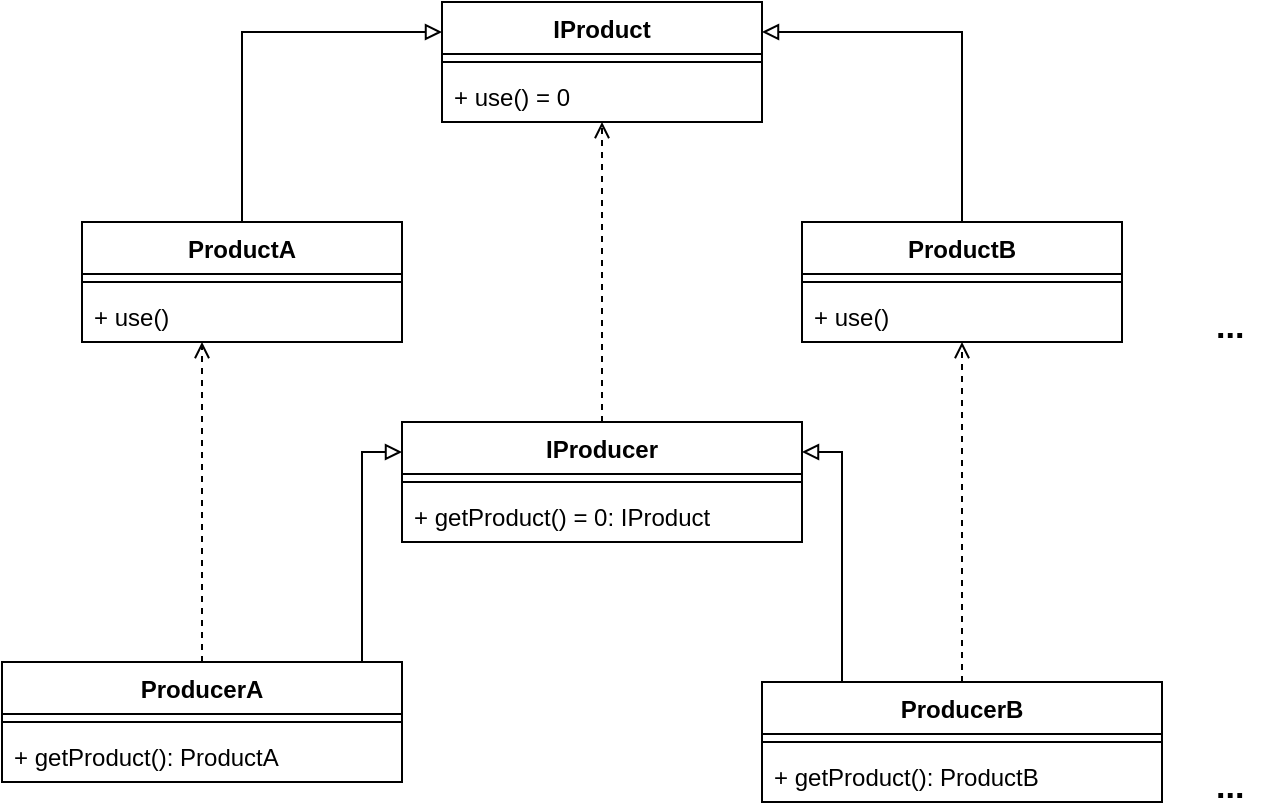 <mxfile version="12.2.6" type="device" pages="1"><diagram id="O64pvcF_cTTR5rvuvu0i" name="Page-1"><mxGraphModel dx="1126" dy="870" grid="1" gridSize="10" guides="1" tooltips="1" connect="1" arrows="1" fold="1" page="1" pageScale="1" pageWidth="827" pageHeight="1169" math="0" shadow="0"><root><mxCell id="0"/><mxCell id="1" parent="0"/><mxCell id="mZxE6De7Adzh3SIKgyv3-5" value="IProduct" style="swimlane;fontStyle=1;align=center;verticalAlign=top;childLayout=stackLayout;horizontal=1;startSize=26;horizontalStack=0;resizeParent=1;resizeParentMax=0;resizeLast=0;collapsible=1;marginBottom=0;" vertex="1" parent="1"><mxGeometry x="280" y="100" width="160" height="60" as="geometry"/></mxCell><mxCell id="mZxE6De7Adzh3SIKgyv3-7" value="" style="line;strokeWidth=1;fillColor=none;align=left;verticalAlign=middle;spacingTop=-1;spacingLeft=3;spacingRight=3;rotatable=0;labelPosition=right;points=[];portConstraint=eastwest;" vertex="1" parent="mZxE6De7Adzh3SIKgyv3-5"><mxGeometry y="26" width="160" height="8" as="geometry"/></mxCell><mxCell id="mZxE6De7Adzh3SIKgyv3-8" value="+ use() = 0" style="text;strokeColor=none;fillColor=none;align=left;verticalAlign=top;spacingLeft=4;spacingRight=4;overflow=hidden;rotatable=0;points=[[0,0.5],[1,0.5]];portConstraint=eastwest;" vertex="1" parent="mZxE6De7Adzh3SIKgyv3-5"><mxGeometry y="34" width="160" height="26" as="geometry"/></mxCell><mxCell id="mZxE6De7Adzh3SIKgyv3-16" style="edgeStyle=orthogonalEdgeStyle;rounded=0;orthogonalLoop=1;jettySize=auto;html=1;entryX=0;entryY=0.25;entryDx=0;entryDy=0;endArrow=block;endFill=0;" edge="1" parent="1" source="mZxE6De7Adzh3SIKgyv3-9" target="mZxE6De7Adzh3SIKgyv3-5"><mxGeometry relative="1" as="geometry"><Array as="points"><mxPoint x="180" y="115"/></Array></mxGeometry></mxCell><mxCell id="mZxE6De7Adzh3SIKgyv3-9" value="ProductA" style="swimlane;fontStyle=1;align=center;verticalAlign=top;childLayout=stackLayout;horizontal=1;startSize=26;horizontalStack=0;resizeParent=1;resizeParentMax=0;resizeLast=0;collapsible=1;marginBottom=0;" vertex="1" parent="1"><mxGeometry x="100" y="210" width="160" height="60" as="geometry"/></mxCell><mxCell id="mZxE6De7Adzh3SIKgyv3-10" value="" style="line;strokeWidth=1;fillColor=none;align=left;verticalAlign=middle;spacingTop=-1;spacingLeft=3;spacingRight=3;rotatable=0;labelPosition=right;points=[];portConstraint=eastwest;" vertex="1" parent="mZxE6De7Adzh3SIKgyv3-9"><mxGeometry y="26" width="160" height="8" as="geometry"/></mxCell><mxCell id="mZxE6De7Adzh3SIKgyv3-11" value="+ use()" style="text;strokeColor=none;fillColor=none;align=left;verticalAlign=top;spacingLeft=4;spacingRight=4;overflow=hidden;rotatable=0;points=[[0,0.5],[1,0.5]];portConstraint=eastwest;" vertex="1" parent="mZxE6De7Adzh3SIKgyv3-9"><mxGeometry y="34" width="160" height="26" as="geometry"/></mxCell><mxCell id="mZxE6De7Adzh3SIKgyv3-17" style="edgeStyle=orthogonalEdgeStyle;rounded=0;orthogonalLoop=1;jettySize=auto;html=1;entryX=1;entryY=0.25;entryDx=0;entryDy=0;endArrow=block;endFill=0;" edge="1" parent="1" source="mZxE6De7Adzh3SIKgyv3-12" target="mZxE6De7Adzh3SIKgyv3-5"><mxGeometry relative="1" as="geometry"><Array as="points"><mxPoint x="540" y="115"/></Array></mxGeometry></mxCell><mxCell id="mZxE6De7Adzh3SIKgyv3-12" value="ProductB" style="swimlane;fontStyle=1;align=center;verticalAlign=top;childLayout=stackLayout;horizontal=1;startSize=26;horizontalStack=0;resizeParent=1;resizeParentMax=0;resizeLast=0;collapsible=1;marginBottom=0;" vertex="1" parent="1"><mxGeometry x="460" y="210" width="160" height="60" as="geometry"/></mxCell><mxCell id="mZxE6De7Adzh3SIKgyv3-13" value="" style="line;strokeWidth=1;fillColor=none;align=left;verticalAlign=middle;spacingTop=-1;spacingLeft=3;spacingRight=3;rotatable=0;labelPosition=right;points=[];portConstraint=eastwest;" vertex="1" parent="mZxE6De7Adzh3SIKgyv3-12"><mxGeometry y="26" width="160" height="8" as="geometry"/></mxCell><mxCell id="mZxE6De7Adzh3SIKgyv3-14" value="+ use()" style="text;strokeColor=none;fillColor=none;align=left;verticalAlign=top;spacingLeft=4;spacingRight=4;overflow=hidden;rotatable=0;points=[[0,0.5],[1,0.5]];portConstraint=eastwest;" vertex="1" parent="mZxE6De7Adzh3SIKgyv3-12"><mxGeometry y="34" width="160" height="26" as="geometry"/></mxCell><mxCell id="mZxE6De7Adzh3SIKgyv3-18" value="&lt;b&gt;&lt;font style=&quot;font-size: 17px&quot;&gt;...&lt;/font&gt;&lt;/b&gt;" style="text;html=1;resizable=0;points=[];autosize=1;align=left;verticalAlign=top;spacingTop=-4;" vertex="1" parent="1"><mxGeometry x="665" y="250" width="30" height="20" as="geometry"/></mxCell><mxCell id="mZxE6De7Adzh3SIKgyv3-38" style="edgeStyle=orthogonalEdgeStyle;rounded=0;orthogonalLoop=1;jettySize=auto;html=1;entryX=0.5;entryY=1;entryDx=0;entryDy=0;entryPerimeter=0;dashed=1;endArrow=open;endFill=0;" edge="1" parent="1" source="mZxE6De7Adzh3SIKgyv3-19" target="mZxE6De7Adzh3SIKgyv3-8"><mxGeometry relative="1" as="geometry"/></mxCell><mxCell id="mZxE6De7Adzh3SIKgyv3-19" value="IProducer" style="swimlane;fontStyle=1;align=center;verticalAlign=top;childLayout=stackLayout;horizontal=1;startSize=26;horizontalStack=0;resizeParent=1;resizeParentMax=0;resizeLast=0;collapsible=1;marginBottom=0;" vertex="1" parent="1"><mxGeometry x="260" y="310" width="200" height="60" as="geometry"/></mxCell><mxCell id="mZxE6De7Adzh3SIKgyv3-20" value="" style="line;strokeWidth=1;fillColor=none;align=left;verticalAlign=middle;spacingTop=-1;spacingLeft=3;spacingRight=3;rotatable=0;labelPosition=right;points=[];portConstraint=eastwest;" vertex="1" parent="mZxE6De7Adzh3SIKgyv3-19"><mxGeometry y="26" width="200" height="8" as="geometry"/></mxCell><mxCell id="mZxE6De7Adzh3SIKgyv3-21" value="+ getProduct() = 0: IProduct" style="text;strokeColor=none;fillColor=none;align=left;verticalAlign=top;spacingLeft=4;spacingRight=4;overflow=hidden;rotatable=0;points=[[0,0.5],[1,0.5]];portConstraint=eastwest;" vertex="1" parent="mZxE6De7Adzh3SIKgyv3-19"><mxGeometry y="34" width="200" height="26" as="geometry"/></mxCell><mxCell id="mZxE6De7Adzh3SIKgyv3-35" style="edgeStyle=orthogonalEdgeStyle;rounded=0;orthogonalLoop=1;jettySize=auto;html=1;entryX=0;entryY=0.25;entryDx=0;entryDy=0;endArrow=block;endFill=0;" edge="1" parent="1" source="mZxE6De7Adzh3SIKgyv3-29" target="mZxE6De7Adzh3SIKgyv3-19"><mxGeometry relative="1" as="geometry"><Array as="points"><mxPoint x="240" y="325"/></Array></mxGeometry></mxCell><mxCell id="mZxE6De7Adzh3SIKgyv3-37" style="edgeStyle=orthogonalEdgeStyle;rounded=0;orthogonalLoop=1;jettySize=auto;html=1;endArrow=open;endFill=0;dashed=1;" edge="1" parent="1" source="mZxE6De7Adzh3SIKgyv3-29"><mxGeometry relative="1" as="geometry"><mxPoint x="160" y="270" as="targetPoint"/></mxGeometry></mxCell><mxCell id="mZxE6De7Adzh3SIKgyv3-29" value="ProducerA" style="swimlane;fontStyle=1;align=center;verticalAlign=top;childLayout=stackLayout;horizontal=1;startSize=26;horizontalStack=0;resizeParent=1;resizeParentMax=0;resizeLast=0;collapsible=1;marginBottom=0;" vertex="1" parent="1"><mxGeometry x="60" y="430" width="200" height="60" as="geometry"/></mxCell><mxCell id="mZxE6De7Adzh3SIKgyv3-30" value="" style="line;strokeWidth=1;fillColor=none;align=left;verticalAlign=middle;spacingTop=-1;spacingLeft=3;spacingRight=3;rotatable=0;labelPosition=right;points=[];portConstraint=eastwest;" vertex="1" parent="mZxE6De7Adzh3SIKgyv3-29"><mxGeometry y="26" width="200" height="8" as="geometry"/></mxCell><mxCell id="mZxE6De7Adzh3SIKgyv3-31" value="+ getProduct(): ProductA" style="text;strokeColor=none;fillColor=none;align=left;verticalAlign=top;spacingLeft=4;spacingRight=4;overflow=hidden;rotatable=0;points=[[0,0.5],[1,0.5]];portConstraint=eastwest;" vertex="1" parent="mZxE6De7Adzh3SIKgyv3-29"><mxGeometry y="34" width="200" height="26" as="geometry"/></mxCell><mxCell id="mZxE6De7Adzh3SIKgyv3-36" style="edgeStyle=orthogonalEdgeStyle;rounded=0;orthogonalLoop=1;jettySize=auto;html=1;entryX=1;entryY=0.25;entryDx=0;entryDy=0;endArrow=block;endFill=0;" edge="1" parent="1" source="mZxE6De7Adzh3SIKgyv3-32" target="mZxE6De7Adzh3SIKgyv3-19"><mxGeometry relative="1" as="geometry"><Array as="points"><mxPoint x="480" y="325"/></Array></mxGeometry></mxCell><mxCell id="mZxE6De7Adzh3SIKgyv3-39" style="edgeStyle=orthogonalEdgeStyle;rounded=0;orthogonalLoop=1;jettySize=auto;html=1;entryX=0.5;entryY=1;entryDx=0;entryDy=0;entryPerimeter=0;dashed=1;endArrow=open;endFill=0;" edge="1" parent="1" source="mZxE6De7Adzh3SIKgyv3-32" target="mZxE6De7Adzh3SIKgyv3-14"><mxGeometry relative="1" as="geometry"/></mxCell><mxCell id="mZxE6De7Adzh3SIKgyv3-32" value="ProducerB" style="swimlane;fontStyle=1;align=center;verticalAlign=top;childLayout=stackLayout;horizontal=1;startSize=26;horizontalStack=0;resizeParent=1;resizeParentMax=0;resizeLast=0;collapsible=1;marginBottom=0;" vertex="1" parent="1"><mxGeometry x="440" y="440" width="200" height="60" as="geometry"/></mxCell><mxCell id="mZxE6De7Adzh3SIKgyv3-33" value="" style="line;strokeWidth=1;fillColor=none;align=left;verticalAlign=middle;spacingTop=-1;spacingLeft=3;spacingRight=3;rotatable=0;labelPosition=right;points=[];portConstraint=eastwest;" vertex="1" parent="mZxE6De7Adzh3SIKgyv3-32"><mxGeometry y="26" width="200" height="8" as="geometry"/></mxCell><mxCell id="mZxE6De7Adzh3SIKgyv3-34" value="+ getProduct(): ProductB" style="text;strokeColor=none;fillColor=none;align=left;verticalAlign=top;spacingLeft=4;spacingRight=4;overflow=hidden;rotatable=0;points=[[0,0.5],[1,0.5]];portConstraint=eastwest;" vertex="1" parent="mZxE6De7Adzh3SIKgyv3-32"><mxGeometry y="34" width="200" height="26" as="geometry"/></mxCell><mxCell id="mZxE6De7Adzh3SIKgyv3-40" value="&lt;b&gt;&lt;font style=&quot;font-size: 17px&quot;&gt;...&lt;/font&gt;&lt;/b&gt;" style="text;html=1;resizable=0;points=[];autosize=1;align=left;verticalAlign=top;spacingTop=-4;" vertex="1" parent="1"><mxGeometry x="665" y="480" width="30" height="20" as="geometry"/></mxCell></root></mxGraphModel></diagram></mxfile>